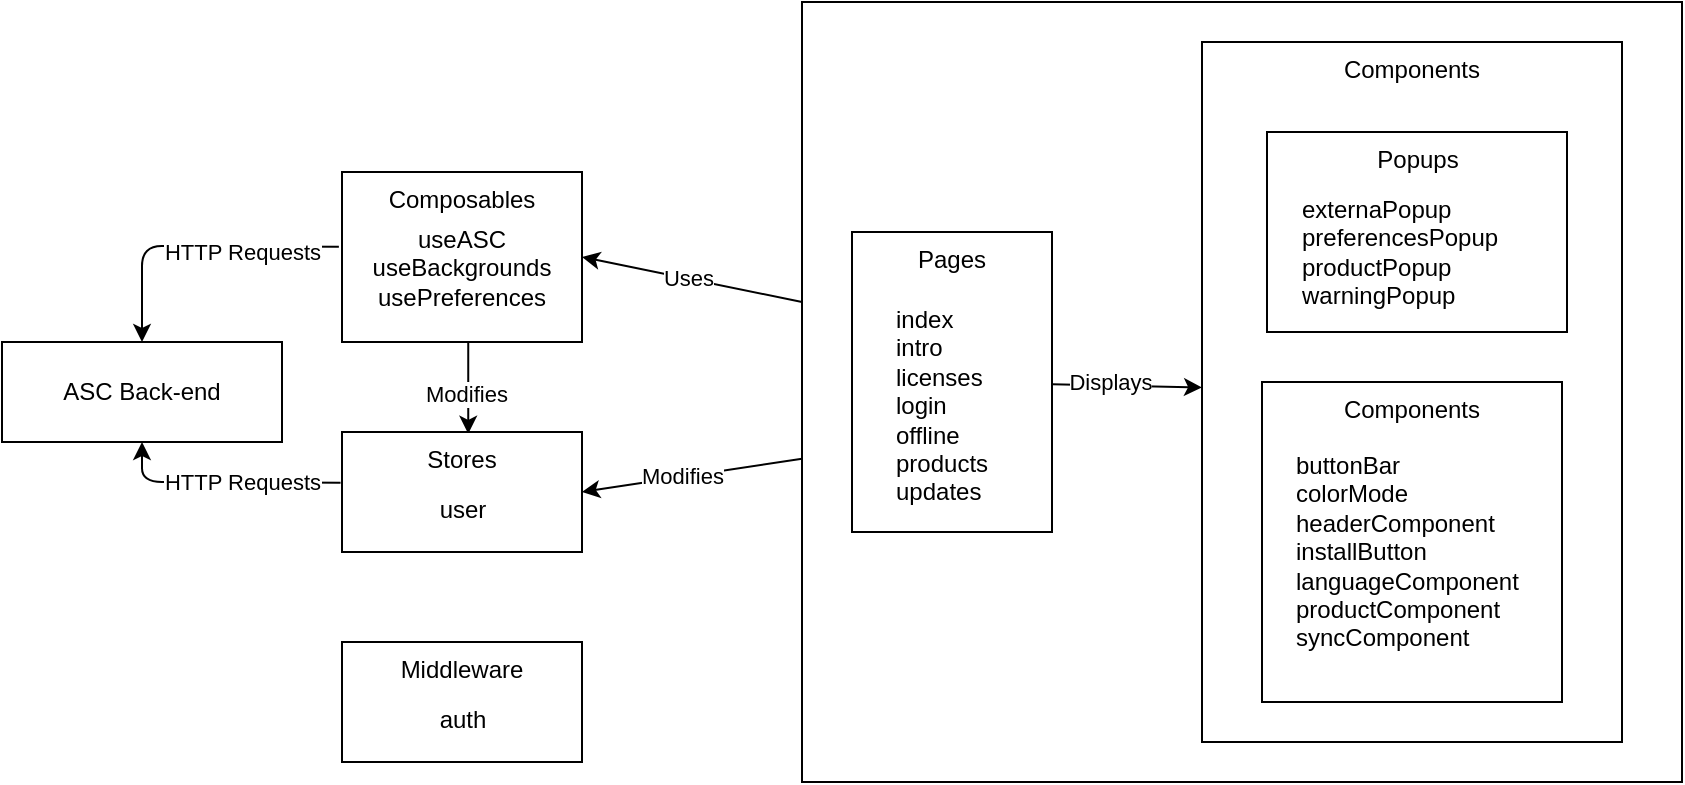 <mxfile>
    <diagram id="y9OmIrKiMgaWfY2bx0Gq" name="Page-1">
        <mxGraphModel dx="341" dy="779" grid="1" gridSize="10" guides="1" tooltips="1" connect="1" arrows="1" fold="1" page="1" pageScale="1" pageWidth="850" pageHeight="1100" math="0" shadow="0">
            <root>
                <mxCell id="0"/>
                <mxCell id="1" parent="0"/>
                <mxCell id="14" style="edgeStyle=none;html=1;entryX=1;entryY=0.5;entryDx=0;entryDy=0;" parent="1" source="12" target="4" edge="1">
                    <mxGeometry relative="1" as="geometry"/>
                </mxCell>
                <mxCell id="15" value="Uses" style="edgeLabel;html=1;align=center;verticalAlign=middle;resizable=0;points=[];" parent="14" vertex="1" connectable="0">
                    <mxGeometry x="-0.386" y="4" relative="1" as="geometry">
                        <mxPoint x="-23" y="-9" as="offset"/>
                    </mxGeometry>
                </mxCell>
                <mxCell id="12" value="" style="whiteSpace=wrap;html=1;verticalAlign=top;" parent="1" vertex="1">
                    <mxGeometry x="400" y="60" width="440" height="390" as="geometry"/>
                </mxCell>
                <mxCell id="3" value="Components&lt;br&gt;" style="whiteSpace=wrap;html=1;verticalAlign=top;" parent="1" vertex="1">
                    <mxGeometry x="600" y="80" width="210" height="350" as="geometry"/>
                </mxCell>
                <mxCell id="38" style="edgeStyle=none;html=1;entryX=0.5;entryY=0;entryDx=0;entryDy=0;exitX=-0.013;exitY=0.348;exitDx=0;exitDy=0;exitPerimeter=0;" parent="1" source="26" target="34" edge="1">
                    <mxGeometry relative="1" as="geometry">
                        <Array as="points">
                            <mxPoint x="70" y="182"/>
                        </Array>
                    </mxGeometry>
                </mxCell>
                <mxCell id="40" value="HTTP Requests" style="edgeLabel;html=1;align=center;verticalAlign=middle;resizable=0;points=[];" parent="38" vertex="1" connectable="0">
                    <mxGeometry x="0.147" relative="1" as="geometry">
                        <mxPoint x="35" y="3" as="offset"/>
                    </mxGeometry>
                </mxCell>
                <mxCell id="4" value="Composables" style="whiteSpace=wrap;html=1;verticalAlign=top;" parent="1" vertex="1">
                    <mxGeometry x="170" y="145" width="120" height="85" as="geometry"/>
                </mxCell>
                <mxCell id="17" style="edgeStyle=none;html=1;entryX=0.526;entryY=0.015;entryDx=0;entryDy=0;entryPerimeter=0;exitX=0.526;exitY=1.003;exitDx=0;exitDy=0;exitPerimeter=0;" parent="1" source="4" target="5" edge="1">
                    <mxGeometry relative="1" as="geometry">
                        <Array as="points"/>
                    </mxGeometry>
                </mxCell>
                <mxCell id="18" value="Modifies" style="edgeLabel;html=1;align=center;verticalAlign=middle;resizable=0;points=[];" parent="17" vertex="1" connectable="0">
                    <mxGeometry x="0.1" y="-1" relative="1" as="geometry">
                        <mxPoint as="offset"/>
                    </mxGeometry>
                </mxCell>
                <mxCell id="39" style="edgeStyle=none;html=1;entryX=0.5;entryY=1;entryDx=0;entryDy=0;exitX=-0.006;exitY=0.422;exitDx=0;exitDy=0;exitPerimeter=0;" parent="1" source="5" target="34" edge="1">
                    <mxGeometry relative="1" as="geometry">
                        <Array as="points">
                            <mxPoint x="70" y="300"/>
                        </Array>
                    </mxGeometry>
                </mxCell>
                <mxCell id="5" value="Stores&lt;br&gt;" style="whiteSpace=wrap;html=1;verticalAlign=top;" parent="1" vertex="1">
                    <mxGeometry x="170" y="275" width="120" height="60" as="geometry"/>
                </mxCell>
                <mxCell id="10" style="edgeStyle=none;html=1;" parent="1" source="6" target="3" edge="1">
                    <mxGeometry relative="1" as="geometry"/>
                </mxCell>
                <mxCell id="11" value="Displays" style="edgeLabel;html=1;align=center;verticalAlign=middle;resizable=0;points=[];" parent="10" vertex="1" connectable="0">
                    <mxGeometry x="-0.24" y="2" relative="1" as="geometry">
                        <mxPoint as="offset"/>
                    </mxGeometry>
                </mxCell>
                <mxCell id="6" value="Pages&lt;br&gt;" style="whiteSpace=wrap;html=1;verticalAlign=top;" parent="1" vertex="1">
                    <mxGeometry x="425" y="175" width="100" height="150" as="geometry"/>
                </mxCell>
                <mxCell id="7" value="Middleware" style="whiteSpace=wrap;html=1;verticalAlign=top;" parent="1" vertex="1">
                    <mxGeometry x="170" y="380" width="120" height="60" as="geometry"/>
                </mxCell>
                <mxCell id="22" style="edgeStyle=none;html=1;entryX=1;entryY=0.5;entryDx=0;entryDy=0;" parent="1" source="12" target="5" edge="1">
                    <mxGeometry relative="1" as="geometry">
                        <mxPoint x="243.12" y="235.18" as="sourcePoint"/>
                        <mxPoint x="243.12" y="285.9" as="targetPoint"/>
                        <Array as="points"/>
                    </mxGeometry>
                </mxCell>
                <mxCell id="23" value="Modifies" style="edgeLabel;html=1;align=center;verticalAlign=middle;resizable=0;points=[];" parent="22" vertex="1" connectable="0">
                    <mxGeometry x="0.1" y="-1" relative="1" as="geometry">
                        <mxPoint as="offset"/>
                    </mxGeometry>
                </mxCell>
                <mxCell id="24" value="auth" style="text;strokeColor=none;align=center;fillColor=none;html=1;verticalAlign=top;whiteSpace=wrap;rounded=0;" parent="1" vertex="1">
                    <mxGeometry x="186.5" y="405" width="87" height="25" as="geometry"/>
                </mxCell>
                <mxCell id="25" value="user" style="text;strokeColor=none;align=center;fillColor=none;html=1;verticalAlign=top;whiteSpace=wrap;rounded=0;" parent="1" vertex="1">
                    <mxGeometry x="186.5" y="300" width="87" height="25" as="geometry"/>
                </mxCell>
                <mxCell id="26" value="useASC&lt;br&gt;useBackgrounds&lt;br&gt;usePreferences" style="text;strokeColor=none;align=center;fillColor=none;html=1;verticalAlign=top;whiteSpace=wrap;rounded=0;" parent="1" vertex="1">
                    <mxGeometry x="170" y="165" width="120" height="50" as="geometry"/>
                </mxCell>
                <mxCell id="27" value="index&lt;br&gt;intro&lt;br&gt;licenses&lt;br&gt;login&lt;br&gt;offline&lt;br&gt;products&lt;br&gt;updates" style="text;strokeColor=none;align=left;fillColor=none;html=1;verticalAlign=top;whiteSpace=wrap;rounded=0;" parent="1" vertex="1">
                    <mxGeometry x="445" y="205" width="60" height="110" as="geometry"/>
                </mxCell>
                <mxCell id="30" value="Popups&lt;br&gt;" style="whiteSpace=wrap;html=1;verticalAlign=top;" parent="1" vertex="1">
                    <mxGeometry x="632.5" y="125" width="150" height="100" as="geometry"/>
                </mxCell>
                <mxCell id="31" value="externaPopup&lt;br&gt;preferencesPopup&lt;br&gt;productPopup&lt;br&gt;warningPopup" style="text;strokeColor=none;align=left;fillColor=none;html=1;verticalAlign=top;whiteSpace=wrap;rounded=0;" parent="1" vertex="1">
                    <mxGeometry x="647.5" y="150" width="120" height="70" as="geometry"/>
                </mxCell>
                <mxCell id="32" value="Components" style="whiteSpace=wrap;html=1;verticalAlign=top;" parent="1" vertex="1">
                    <mxGeometry x="630" y="250" width="150" height="160" as="geometry"/>
                </mxCell>
                <mxCell id="33" value="buttonBar&lt;br&gt;colorMode&lt;br&gt;headerComponent&lt;br&gt;installButton&lt;br&gt;languageComponent&lt;br&gt;productComponent&lt;br&gt;syncComponent" style="text;strokeColor=none;align=left;fillColor=none;html=1;verticalAlign=top;whiteSpace=wrap;rounded=0;" parent="1" vertex="1">
                    <mxGeometry x="645" y="277.5" width="125" height="122.5" as="geometry"/>
                </mxCell>
                <mxCell id="34" value="ASC Back-end" style="whiteSpace=wrap;html=1;" parent="1" vertex="1">
                    <mxGeometry y="230" width="140" height="50" as="geometry"/>
                </mxCell>
                <mxCell id="41" value="HTTP Requests" style="edgeLabel;html=1;align=center;verticalAlign=middle;resizable=0;points=[];" parent="1" vertex="1" connectable="0">
                    <mxGeometry x="120.001" y="300.002" as="geometry"/>
                </mxCell>
            </root>
        </mxGraphModel>
    </diagram>
</mxfile>